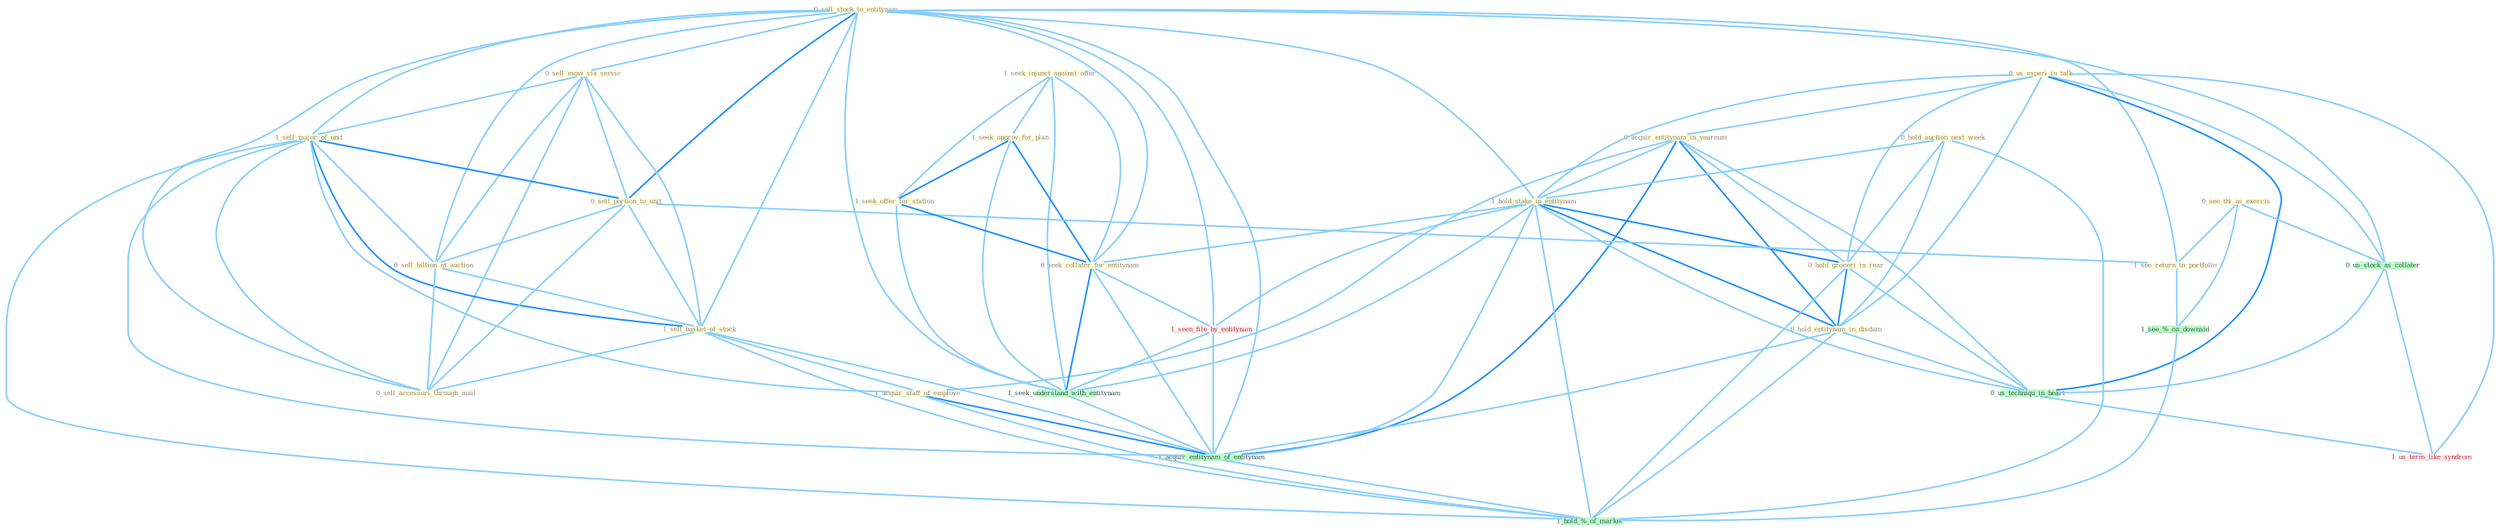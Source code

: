 Graph G{ 
    node
    [shape=polygon,style=filled,width=.5,height=.06,color="#BDFCC9",fixedsize=true,fontsize=4,
    fontcolor="#2f4f4f"];
    {node
    [color="#ffffe0", fontcolor="#8b7d6b"] "0_sell_stock_to_entitynam " "0_us_experi_in_talk " "0_acquir_entitynam_in_yearnum " "0_sell_movi_via_servic " "1_seek_injunct_against_offer " "1_seek_approv_for_plan " "1_sell_major_of_unit " "0_hold_auction_next_week " "1_hold_stake_in_entitynam " "0_sell_portion_to_unit " "0_hold_groceri_in_rear " "0_sell_billion_at_auction " "1_sell_basket_of_stock " "0_sell_accessori_through_mail " "0_hold_entitynam_in_disdain " "1_acquir_staff_of_employe " "1_seek_offer_for_station " "0_see_thi_as_exercis " "1_see_return_to_portfolio " "0_seek_collater_for_entitynam "}
{node [color="#fff0f5", fontcolor="#b22222"] "1_seen_file_by_entitynam " "1_us_term_like_syndrom "}
edge [color="#B0E2FF"];

	"0_sell_stock_to_entitynam " -- "0_sell_movi_via_servic " [w="1", color="#87cefa" ];
	"0_sell_stock_to_entitynam " -- "1_sell_major_of_unit " [w="1", color="#87cefa" ];
	"0_sell_stock_to_entitynam " -- "1_hold_stake_in_entitynam " [w="1", color="#87cefa" ];
	"0_sell_stock_to_entitynam " -- "0_sell_portion_to_unit " [w="2", color="#1e90ff" , len=0.8];
	"0_sell_stock_to_entitynam " -- "0_sell_billion_at_auction " [w="1", color="#87cefa" ];
	"0_sell_stock_to_entitynam " -- "1_sell_basket_of_stock " [w="1", color="#87cefa" ];
	"0_sell_stock_to_entitynam " -- "0_sell_accessori_through_mail " [w="1", color="#87cefa" ];
	"0_sell_stock_to_entitynam " -- "1_see_return_to_portfolio " [w="1", color="#87cefa" ];
	"0_sell_stock_to_entitynam " -- "0_seek_collater_for_entitynam " [w="1", color="#87cefa" ];
	"0_sell_stock_to_entitynam " -- "1_seen_file_by_entitynam " [w="1", color="#87cefa" ];
	"0_sell_stock_to_entitynam " -- "0_us_stock_as_collater " [w="1", color="#87cefa" ];
	"0_sell_stock_to_entitynam " -- "1_seek_understand_with_entitynam " [w="1", color="#87cefa" ];
	"0_sell_stock_to_entitynam " -- "1_acquir_entitynam_of_entitynam " [w="1", color="#87cefa" ];
	"0_us_experi_in_talk " -- "0_acquir_entitynam_in_yearnum " [w="1", color="#87cefa" ];
	"0_us_experi_in_talk " -- "1_hold_stake_in_entitynam " [w="1", color="#87cefa" ];
	"0_us_experi_in_talk " -- "0_hold_groceri_in_rear " [w="1", color="#87cefa" ];
	"0_us_experi_in_talk " -- "0_hold_entitynam_in_disdain " [w="1", color="#87cefa" ];
	"0_us_experi_in_talk " -- "0_us_stock_as_collater " [w="1", color="#87cefa" ];
	"0_us_experi_in_talk " -- "0_us_techniqu_in_heart " [w="2", color="#1e90ff" , len=0.8];
	"0_us_experi_in_talk " -- "1_us_term_like_syndrom " [w="1", color="#87cefa" ];
	"0_acquir_entitynam_in_yearnum " -- "1_hold_stake_in_entitynam " [w="1", color="#87cefa" ];
	"0_acquir_entitynam_in_yearnum " -- "0_hold_groceri_in_rear " [w="1", color="#87cefa" ];
	"0_acquir_entitynam_in_yearnum " -- "0_hold_entitynam_in_disdain " [w="2", color="#1e90ff" , len=0.8];
	"0_acquir_entitynam_in_yearnum " -- "1_acquir_staff_of_employe " [w="1", color="#87cefa" ];
	"0_acquir_entitynam_in_yearnum " -- "1_acquir_entitynam_of_entitynam " [w="2", color="#1e90ff" , len=0.8];
	"0_acquir_entitynam_in_yearnum " -- "0_us_techniqu_in_heart " [w="1", color="#87cefa" ];
	"0_sell_movi_via_servic " -- "1_sell_major_of_unit " [w="1", color="#87cefa" ];
	"0_sell_movi_via_servic " -- "0_sell_portion_to_unit " [w="1", color="#87cefa" ];
	"0_sell_movi_via_servic " -- "0_sell_billion_at_auction " [w="1", color="#87cefa" ];
	"0_sell_movi_via_servic " -- "1_sell_basket_of_stock " [w="1", color="#87cefa" ];
	"0_sell_movi_via_servic " -- "0_sell_accessori_through_mail " [w="1", color="#87cefa" ];
	"1_seek_injunct_against_offer " -- "1_seek_approv_for_plan " [w="1", color="#87cefa" ];
	"1_seek_injunct_against_offer " -- "1_seek_offer_for_station " [w="1", color="#87cefa" ];
	"1_seek_injunct_against_offer " -- "0_seek_collater_for_entitynam " [w="1", color="#87cefa" ];
	"1_seek_injunct_against_offer " -- "1_seek_understand_with_entitynam " [w="1", color="#87cefa" ];
	"1_seek_approv_for_plan " -- "1_seek_offer_for_station " [w="2", color="#1e90ff" , len=0.8];
	"1_seek_approv_for_plan " -- "0_seek_collater_for_entitynam " [w="2", color="#1e90ff" , len=0.8];
	"1_seek_approv_for_plan " -- "1_seek_understand_with_entitynam " [w="1", color="#87cefa" ];
	"1_sell_major_of_unit " -- "0_sell_portion_to_unit " [w="2", color="#1e90ff" , len=0.8];
	"1_sell_major_of_unit " -- "0_sell_billion_at_auction " [w="1", color="#87cefa" ];
	"1_sell_major_of_unit " -- "1_sell_basket_of_stock " [w="2", color="#1e90ff" , len=0.8];
	"1_sell_major_of_unit " -- "0_sell_accessori_through_mail " [w="1", color="#87cefa" ];
	"1_sell_major_of_unit " -- "1_acquir_staff_of_employe " [w="1", color="#87cefa" ];
	"1_sell_major_of_unit " -- "1_acquir_entitynam_of_entitynam " [w="1", color="#87cefa" ];
	"1_sell_major_of_unit " -- "1_hold_%_of_market " [w="1", color="#87cefa" ];
	"0_hold_auction_next_week " -- "1_hold_stake_in_entitynam " [w="1", color="#87cefa" ];
	"0_hold_auction_next_week " -- "0_hold_groceri_in_rear " [w="1", color="#87cefa" ];
	"0_hold_auction_next_week " -- "0_hold_entitynam_in_disdain " [w="1", color="#87cefa" ];
	"0_hold_auction_next_week " -- "1_hold_%_of_market " [w="1", color="#87cefa" ];
	"1_hold_stake_in_entitynam " -- "0_hold_groceri_in_rear " [w="2", color="#1e90ff" , len=0.8];
	"1_hold_stake_in_entitynam " -- "0_hold_entitynam_in_disdain " [w="2", color="#1e90ff" , len=0.8];
	"1_hold_stake_in_entitynam " -- "0_seek_collater_for_entitynam " [w="1", color="#87cefa" ];
	"1_hold_stake_in_entitynam " -- "1_seen_file_by_entitynam " [w="1", color="#87cefa" ];
	"1_hold_stake_in_entitynam " -- "1_seek_understand_with_entitynam " [w="1", color="#87cefa" ];
	"1_hold_stake_in_entitynam " -- "1_acquir_entitynam_of_entitynam " [w="1", color="#87cefa" ];
	"1_hold_stake_in_entitynam " -- "0_us_techniqu_in_heart " [w="1", color="#87cefa" ];
	"1_hold_stake_in_entitynam " -- "1_hold_%_of_market " [w="1", color="#87cefa" ];
	"0_sell_portion_to_unit " -- "0_sell_billion_at_auction " [w="1", color="#87cefa" ];
	"0_sell_portion_to_unit " -- "1_sell_basket_of_stock " [w="1", color="#87cefa" ];
	"0_sell_portion_to_unit " -- "0_sell_accessori_through_mail " [w="1", color="#87cefa" ];
	"0_sell_portion_to_unit " -- "1_see_return_to_portfolio " [w="1", color="#87cefa" ];
	"0_hold_groceri_in_rear " -- "0_hold_entitynam_in_disdain " [w="2", color="#1e90ff" , len=0.8];
	"0_hold_groceri_in_rear " -- "0_us_techniqu_in_heart " [w="1", color="#87cefa" ];
	"0_hold_groceri_in_rear " -- "1_hold_%_of_market " [w="1", color="#87cefa" ];
	"0_sell_billion_at_auction " -- "1_sell_basket_of_stock " [w="1", color="#87cefa" ];
	"0_sell_billion_at_auction " -- "0_sell_accessori_through_mail " [w="1", color="#87cefa" ];
	"1_sell_basket_of_stock " -- "0_sell_accessori_through_mail " [w="1", color="#87cefa" ];
	"1_sell_basket_of_stock " -- "1_acquir_staff_of_employe " [w="1", color="#87cefa" ];
	"1_sell_basket_of_stock " -- "1_acquir_entitynam_of_entitynam " [w="1", color="#87cefa" ];
	"1_sell_basket_of_stock " -- "1_hold_%_of_market " [w="1", color="#87cefa" ];
	"0_hold_entitynam_in_disdain " -- "1_acquir_entitynam_of_entitynam " [w="1", color="#87cefa" ];
	"0_hold_entitynam_in_disdain " -- "0_us_techniqu_in_heart " [w="1", color="#87cefa" ];
	"0_hold_entitynam_in_disdain " -- "1_hold_%_of_market " [w="1", color="#87cefa" ];
	"1_acquir_staff_of_employe " -- "1_acquir_entitynam_of_entitynam " [w="2", color="#1e90ff" , len=0.8];
	"1_acquir_staff_of_employe " -- "1_hold_%_of_market " [w="1", color="#87cefa" ];
	"1_seek_offer_for_station " -- "0_seek_collater_for_entitynam " [w="2", color="#1e90ff" , len=0.8];
	"1_seek_offer_for_station " -- "1_seek_understand_with_entitynam " [w="1", color="#87cefa" ];
	"0_see_thi_as_exercis " -- "1_see_return_to_portfolio " [w="1", color="#87cefa" ];
	"0_see_thi_as_exercis " -- "0_us_stock_as_collater " [w="1", color="#87cefa" ];
	"0_see_thi_as_exercis " -- "1_see_%_on_downsid " [w="1", color="#87cefa" ];
	"1_see_return_to_portfolio " -- "1_see_%_on_downsid " [w="1", color="#87cefa" ];
	"0_seek_collater_for_entitynam " -- "1_seen_file_by_entitynam " [w="1", color="#87cefa" ];
	"0_seek_collater_for_entitynam " -- "1_seek_understand_with_entitynam " [w="2", color="#1e90ff" , len=0.8];
	"0_seek_collater_for_entitynam " -- "1_acquir_entitynam_of_entitynam " [w="1", color="#87cefa" ];
	"1_seen_file_by_entitynam " -- "1_seek_understand_with_entitynam " [w="1", color="#87cefa" ];
	"1_seen_file_by_entitynam " -- "1_acquir_entitynam_of_entitynam " [w="1", color="#87cefa" ];
	"0_us_stock_as_collater " -- "0_us_techniqu_in_heart " [w="1", color="#87cefa" ];
	"0_us_stock_as_collater " -- "1_us_term_like_syndrom " [w="1", color="#87cefa" ];
	"1_seek_understand_with_entitynam " -- "1_acquir_entitynam_of_entitynam " [w="1", color="#87cefa" ];
	"1_acquir_entitynam_of_entitynam " -- "1_hold_%_of_market " [w="1", color="#87cefa" ];
	"0_us_techniqu_in_heart " -- "1_us_term_like_syndrom " [w="1", color="#87cefa" ];
	"1_see_%_on_downsid " -- "1_hold_%_of_market " [w="1", color="#87cefa" ];
}